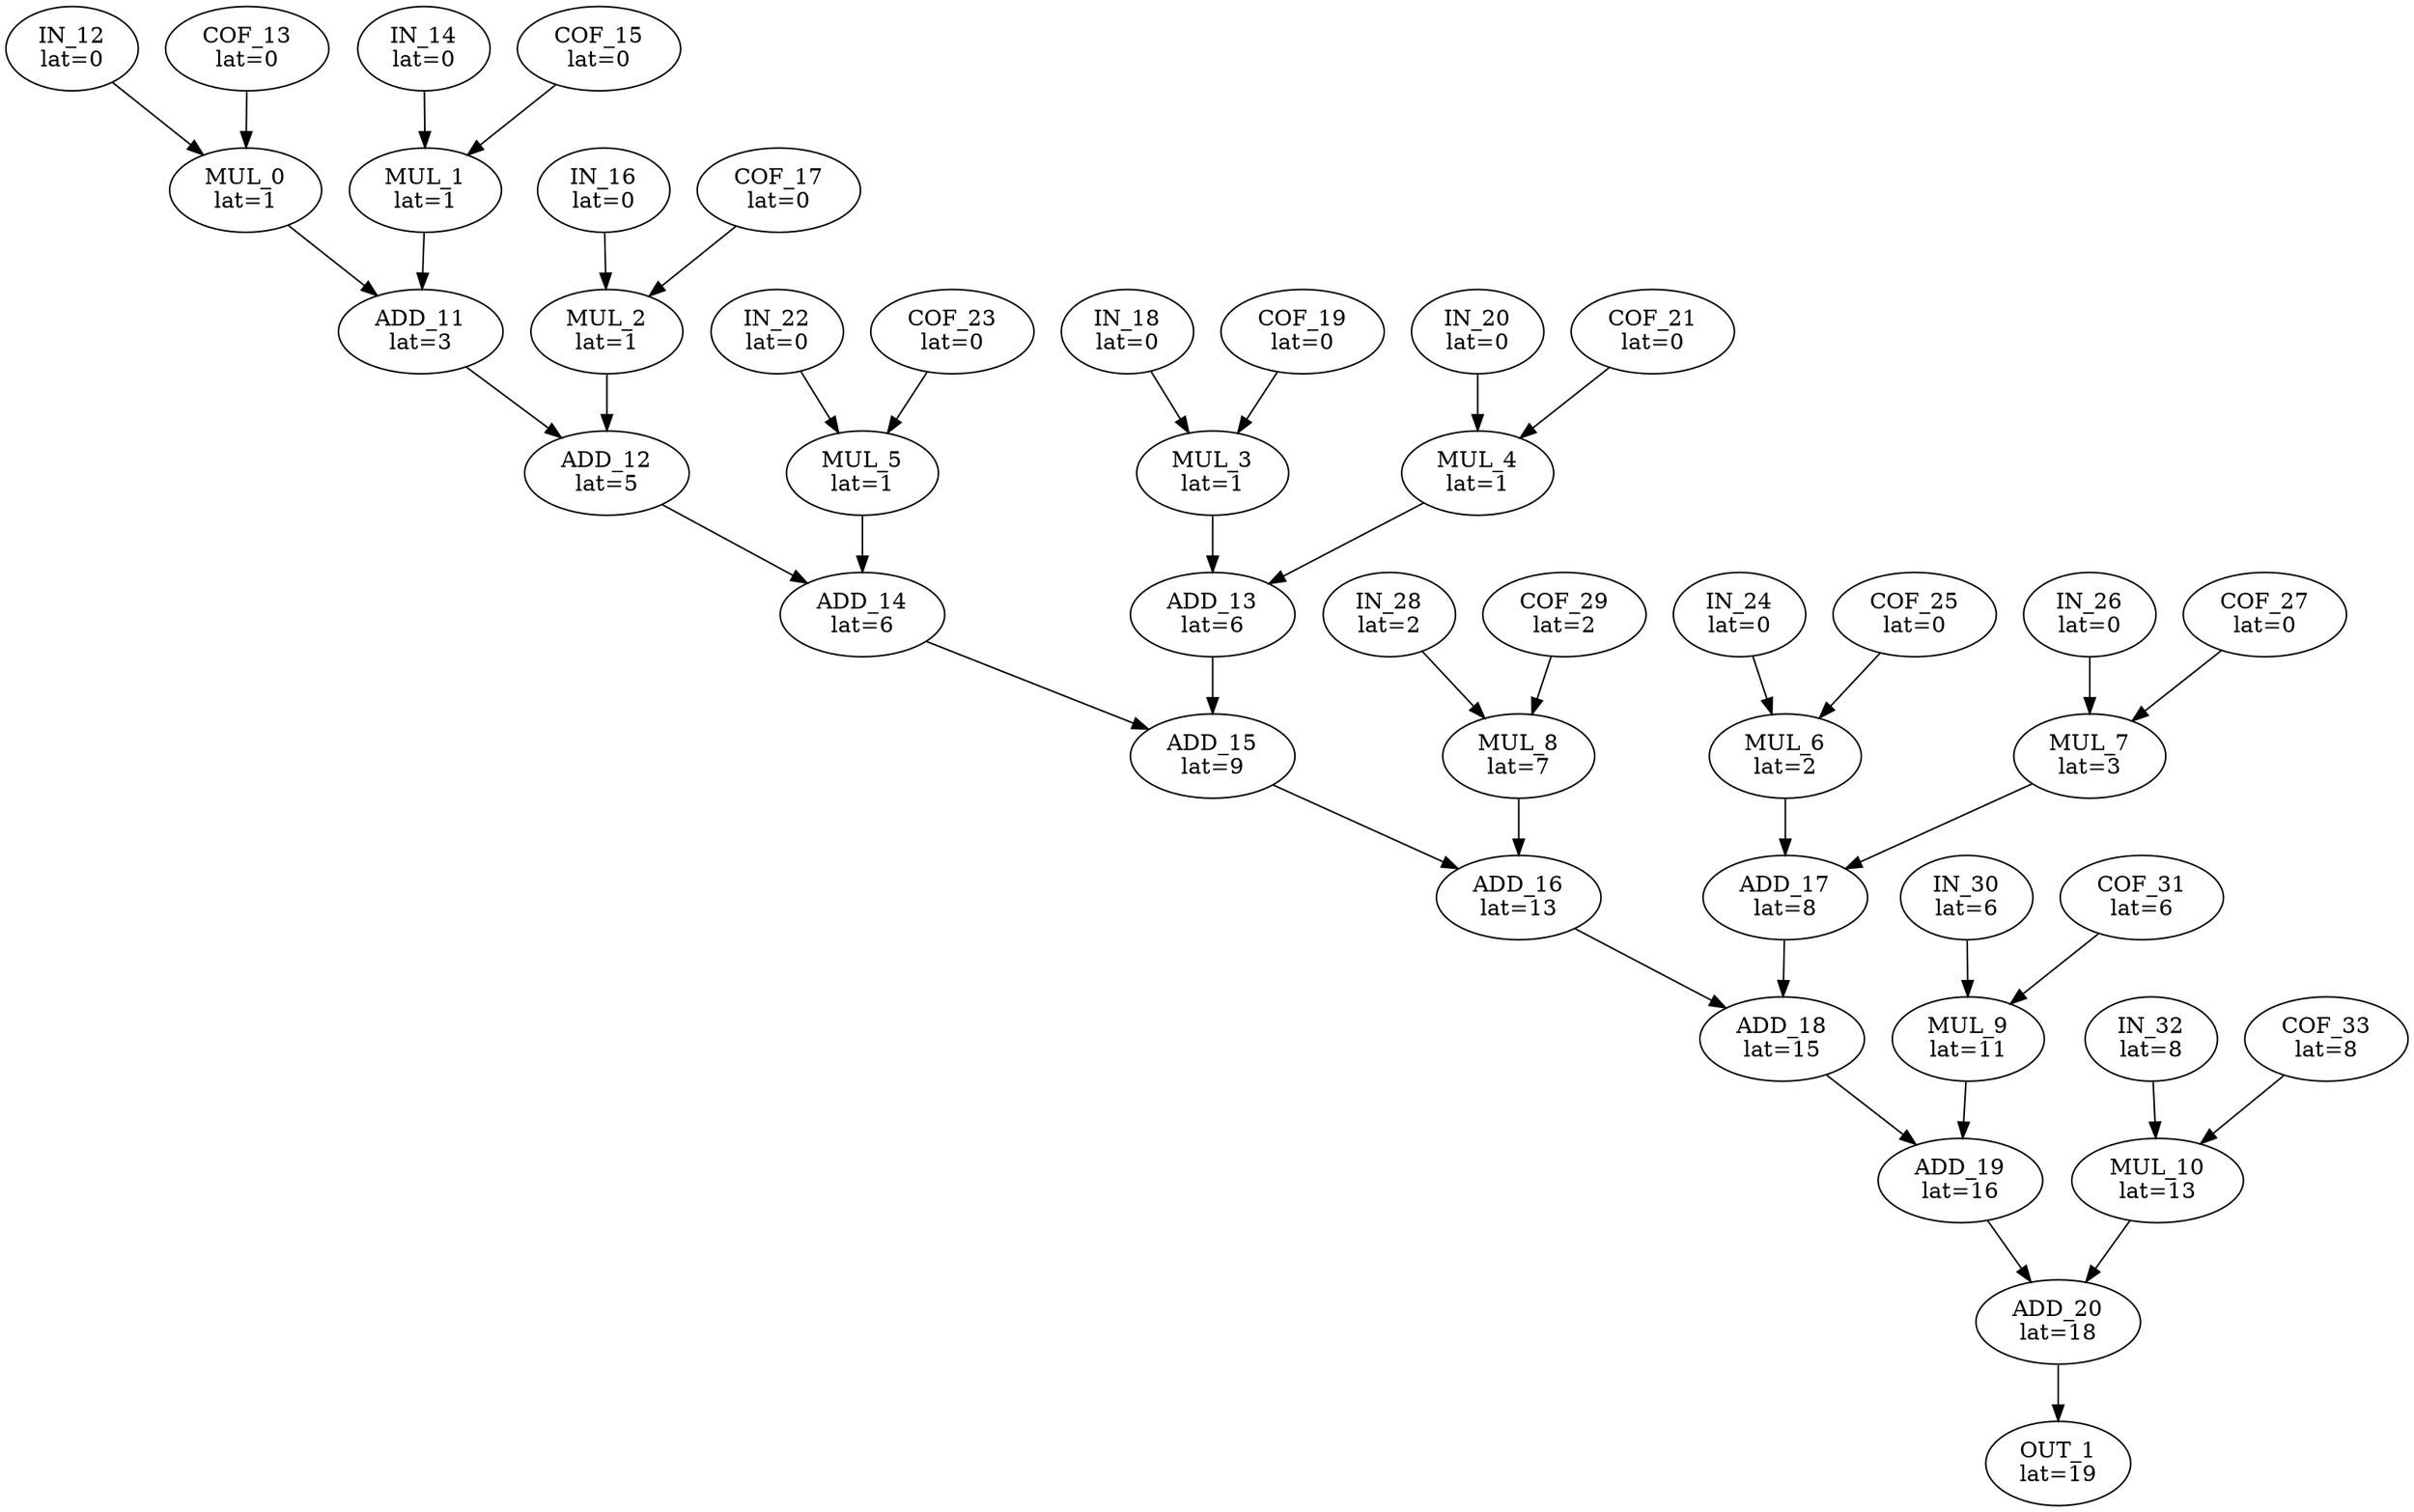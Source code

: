 Digraph G {
"IN_12"[label = "\N\nlat=0"];
"COF_13"[label = "\N\nlat=0"];
"IN_14"[label = "\N\nlat=0"];
"COF_15"[label = "\N\nlat=0"];
"IN_16"[label = "\N\nlat=0"];
"COF_17"[label = "\N\nlat=0"];
"IN_18"[label = "\N\nlat=0"];
"COF_19"[label = "\N\nlat=0"];
"IN_20"[label = "\N\nlat=0"];
"COF_21"[label = "\N\nlat=0"];
"IN_22"[label = "\N\nlat=0"];
"COF_23"[label = "\N\nlat=0"];
"IN_24"[label = "\N\nlat=0"];
"COF_25"[label = "\N\nlat=0"];
"IN_26"[label = "\N\nlat=0"];
"COF_27"[label = "\N\nlat=0"];
"IN_28"[label = "\N\nlat=2"];
"COF_29"[label = "\N\nlat=2"];
"IN_30"[label = "\N\nlat=6"];
"COF_31"[label = "\N\nlat=6"];
"IN_32"[label = "\N\nlat=8"];
"COF_33"[label = "\N\nlat=8"];
"OUT_1"[label = "\N\nlat=19"];
"ADD_20"->"OUT_1"
"MUL_0"[label = "\N\nlat=1"];
"IN_12"->"MUL_0";
"COF_13"->"MUL_0";
"MUL_1"[label = "\N\nlat=1"];
"IN_14"->"MUL_1";
"COF_15"->"MUL_1";
"MUL_2"[label = "\N\nlat=1"];
"IN_16"->"MUL_2";
"COF_17"->"MUL_2";
"MUL_3"[label = "\N\nlat=1"];
"IN_18"->"MUL_3";
"COF_19"->"MUL_3";
"MUL_4"[label = "\N\nlat=1"];
"IN_20"->"MUL_4";
"COF_21"->"MUL_4";
"MUL_5"[label = "\N\nlat=1"];
"IN_22"->"MUL_5";
"COF_23"->"MUL_5";
"MUL_6"[label = "\N\nlat=2"];
"IN_24"->"MUL_6";
"COF_25"->"MUL_6";
"MUL_7"[label = "\N\nlat=3"];
"IN_26"->"MUL_7";
"COF_27"->"MUL_7";
"MUL_8"[label = "\N\nlat=7"];
"IN_28"->"MUL_8";
"COF_29"->"MUL_8";
"MUL_9"[label = "\N\nlat=11"];
"IN_30"->"MUL_9";
"COF_31"->"MUL_9";
"MUL_10"[label = "\N\nlat=13"];
"IN_32"->"MUL_10";
"COF_33"->"MUL_10";
"ADD_11"[label = "\N\nlat=3"];
"MUL_0"->"ADD_11";
"MUL_1"->"ADD_11";
"ADD_12"[label = "\N\nlat=5"];
"MUL_2"->"ADD_12";
"ADD_11"->"ADD_12";
"ADD_13"[label = "\N\nlat=6"];
"MUL_3"->"ADD_13";
"MUL_4"->"ADD_13";
"ADD_14"[label = "\N\nlat=6"];
"MUL_5"->"ADD_14";
"ADD_12"->"ADD_14";
"ADD_15"[label = "\N\nlat=9"];
"ADD_13"->"ADD_15";
"ADD_14"->"ADD_15";
"ADD_16"[label = "\N\nlat=13"];
"MUL_8"->"ADD_16";
"ADD_15"->"ADD_16";
"ADD_17"[label = "\N\nlat=8"];
"MUL_6"->"ADD_17";
"MUL_7"->"ADD_17";
"ADD_18"[label = "\N\nlat=15"];
"ADD_16"->"ADD_18";
"ADD_17"->"ADD_18";
"ADD_19"[label = "\N\nlat=16"];
"MUL_9"->"ADD_19";
"ADD_18"->"ADD_19";
"ADD_20"[label = "\N\nlat=18"];
"MUL_10"->"ADD_20";
"ADD_19"->"ADD_20";
}
